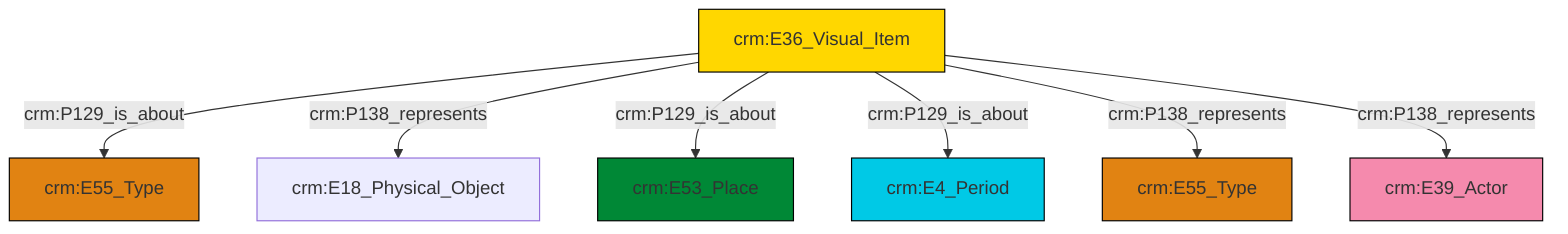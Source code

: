 graph TD
classDef Literal fill:#f2f2f2,stroke:#000000;
classDef CRM_Entity fill:#FFFFFF,stroke:#000000;
classDef Temporal_Entity fill:#00C9E6, stroke:#000000;
classDef Type fill:#E18312, stroke:#000000;
classDef Time-Span fill:#2C9C91, stroke:#000000;
classDef Appellation fill:#FFEB7F, stroke:#000000;
classDef Place fill:#008836, stroke:#000000;
classDef Persistent_Item fill:#B266B2, stroke:#000000;
classDef Conceptual_Object fill:#FFD700, stroke:#000000;
classDef Physical_Thing fill:#D2B48C, stroke:#000000;
classDef Actor fill:#f58aad, stroke:#000000;
classDef PC_Classes fill:#4ce600, stroke:#000000;
classDef Multi fill:#cccccc,stroke:#000000;

2["crm:E36_Visual_Item"]:::Conceptual_Object -->|crm:P129_is_about| 3["crm:E55_Type"]:::Type
2["crm:E36_Visual_Item"]:::Conceptual_Object -->|crm:P138_represents| 6["crm:E18_Physical_Object"]:::Default
2["crm:E36_Visual_Item"]:::Conceptual_Object -->|crm:P129_is_about| 0["crm:E53_Place"]:::Place
2["crm:E36_Visual_Item"]:::Conceptual_Object -->|crm:P129_is_about| 4["crm:E4_Period"]:::Temporal_Entity
2["crm:E36_Visual_Item"]:::Conceptual_Object -->|crm:P138_represents| 9["crm:E55_Type"]:::Type
2["crm:E36_Visual_Item"]:::Conceptual_Object -->|crm:P138_represents| 11["crm:E39_Actor"]:::Actor